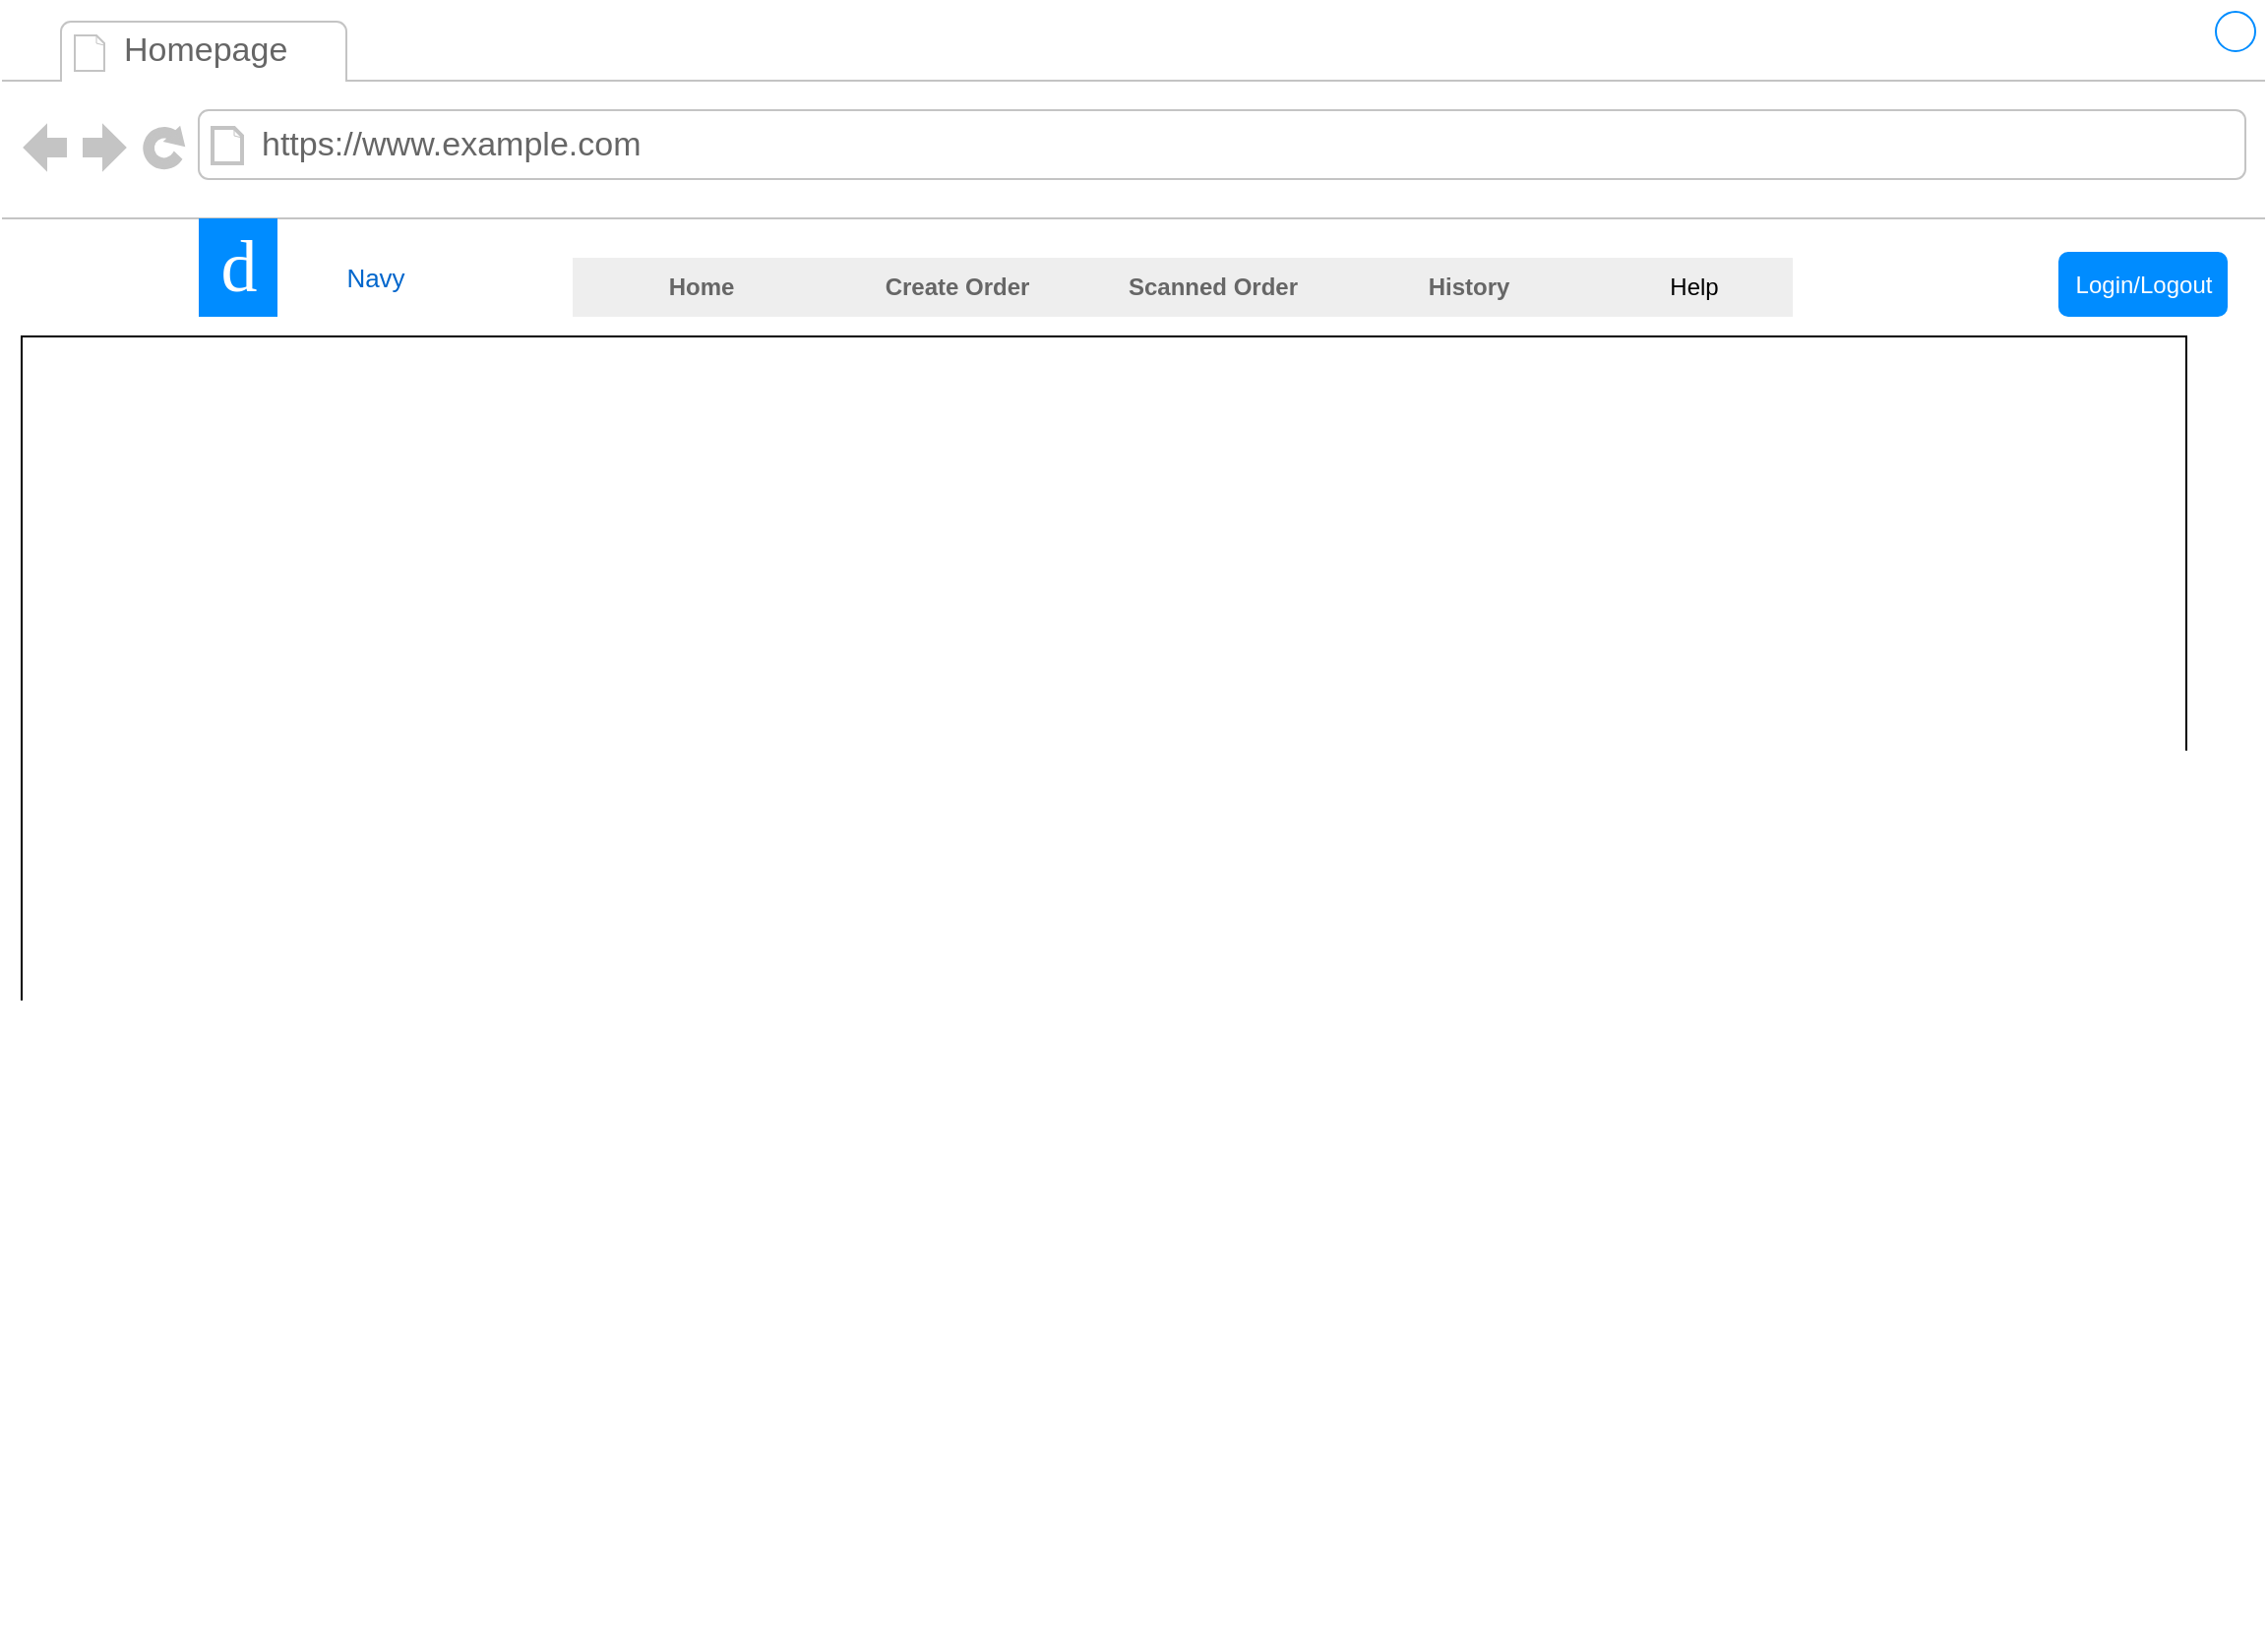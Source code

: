 <mxfile version="14.7.6" type="github" pages="8">
  <diagram id="piDafpqhtRUU5qUU-vj8" name="Homepage">
    <mxGraphModel dx="2066" dy="1154" grid="1" gridSize="10" guides="1" tooltips="1" connect="1" arrows="1" fold="1" page="1" pageScale="1" pageWidth="827" pageHeight="1169" math="0" shadow="0">
      <root>
        <mxCell id="0" />
        <mxCell id="1" parent="0" />
        <mxCell id="8962rQQDY3VNNf6We3Pp-1" value="" style="strokeWidth=1;shadow=0;dashed=0;align=center;html=1;shape=mxgraph.mockup.containers.browserWindow;rSize=0;strokeColor2=#008cff;strokeColor3=#c4c4c4;mainText=,;recursiveResize=0;strokeColor=#FFFFFF;fontColor=#FFFFFF;" parent="1" vertex="1">
          <mxGeometry x="10" y="20" width="1150" height="830" as="geometry" />
        </mxCell>
        <mxCell id="oxoBNMDl2qT9cO-yCX95-5" value="" style="rounded=0;whiteSpace=wrap;html=1;fillColor=none;" vertex="1" parent="8962rQQDY3VNNf6We3Pp-1">
          <mxGeometry x="10" y="170" width="1100" height="590" as="geometry" />
        </mxCell>
        <mxCell id="8962rQQDY3VNNf6We3Pp-2" value="Homepage" style="strokeWidth=1;shadow=0;dashed=0;align=center;html=1;shape=mxgraph.mockup.containers.anchor;fontSize=17;fontColor=#666666;align=left;" parent="8962rQQDY3VNNf6We3Pp-1" vertex="1">
          <mxGeometry x="60" y="12" width="110" height="26" as="geometry" />
        </mxCell>
        <mxCell id="8962rQQDY3VNNf6We3Pp-3" value="https://www.example.com" style="strokeWidth=1;shadow=0;dashed=0;align=center;html=1;shape=mxgraph.mockup.containers.anchor;rSize=0;fontSize=17;fontColor=#666666;align=left;" parent="8962rQQDY3VNNf6We3Pp-1" vertex="1">
          <mxGeometry x="130" y="60" width="250" height="26" as="geometry" />
        </mxCell>
        <mxCell id="8962rQQDY3VNNf6We3Pp-14" value="Login/Logout" style="rounded=1;align=center;strokeColor=none;html=1;fontColor=#ffffff;fontSize=12;fillColor=#008CFF;" parent="8962rQQDY3VNNf6We3Pp-1" vertex="1">
          <mxGeometry x="1045" y="127" width="86" height="33" as="geometry" />
        </mxCell>
        <mxCell id="8962rQQDY3VNNf6We3Pp-16" value="Navy" style="text;html=1;strokeColor=none;fillColor=none;align=center;verticalAlign=middle;whiteSpace=wrap;rounded=0;fontSize=13;fontColor=#0066CC;" parent="8962rQQDY3VNNf6We3Pp-1" vertex="1">
          <mxGeometry x="140" y="130" width="100" height="20" as="geometry" />
        </mxCell>
        <mxCell id="seymav8gBYocV3_De4xC-2" value="d" style="text;html=1;align=center;verticalAlign=middle;resizable=0;points=[];autosize=1;fontSize=37;fontFamily=Tahoma;fillColor=#008CFF;fontColor=#FFFFFF;" parent="8962rQQDY3VNNf6We3Pp-1" vertex="1">
          <mxGeometry x="100" y="110" width="40" height="50" as="geometry" />
        </mxCell>
        <mxCell id="oxoBNMDl2qT9cO-yCX95-4" value="" style="shape=image;html=1;verticalAlign=top;verticalLabelPosition=bottom;labelBackgroundColor=#ffffff;imageAspect=0;aspect=fixed;image=https://cdn1.iconfinder.com/data/icons/ios-11-glyphs/30/qr_code-128.png" vertex="1" parent="8962rQQDY3VNNf6We3Pp-1">
          <mxGeometry x="345" y="220" width="460" height="460" as="geometry" />
        </mxCell>
        <mxCell id="BdVH3W4NMXDDYTGHT0NP-5" value="Help" style="rounded=0;whiteSpace=wrap;html=1;fontColor=#000000;fillColor=#EEEEEE;strokeColor=none;" vertex="1" parent="8962rQQDY3VNNf6We3Pp-1">
          <mxGeometry x="810" y="130" width="100" height="30" as="geometry" />
        </mxCell>
        <mxCell id="NPCmjmJk5aaNpbDx5N5E-20" value="" style="strokeWidth=1;html=1;shadow=0;dashed=0;shape=mxgraph.android.rrect;rSize=0;fillColor=#eeeeee;strokeColor=none;" vertex="1" parent="1">
          <mxGeometry x="300" y="150" width="520" height="30" as="geometry" />
        </mxCell>
        <mxCell id="NPCmjmJk5aaNpbDx5N5E-21" value="Home" style="strokeWidth=1;html=1;shadow=0;dashed=0;shape=mxgraph.android.anchor;fontStyle=1;fontColor=#666666;" vertex="1" parent="NPCmjmJk5aaNpbDx5N5E-20">
          <mxGeometry width="130" height="30" as="geometry" />
        </mxCell>
        <mxCell id="NPCmjmJk5aaNpbDx5N5E-24" value="Scanned Order" style="strokeWidth=1;html=1;shadow=0;dashed=0;shape=mxgraph.android.anchor;fontStyle=1;fontColor=#666666;" vertex="1" parent="NPCmjmJk5aaNpbDx5N5E-20">
          <mxGeometry x="260" width="130" height="30" as="geometry" />
        </mxCell>
        <mxCell id="NPCmjmJk5aaNpbDx5N5E-25" value="History" style="strokeWidth=1;html=1;shadow=0;dashed=0;shape=mxgraph.android.anchor;fontStyle=1;fontColor=#666666;" vertex="1" parent="NPCmjmJk5aaNpbDx5N5E-20">
          <mxGeometry x="390" width="130" height="30" as="geometry" />
        </mxCell>
        <mxCell id="NPCmjmJk5aaNpbDx5N5E-28" value="Create Order" style="strokeWidth=1;html=1;shadow=0;dashed=0;shape=mxgraph.android.anchor;fontStyle=1;fontColor=#666666;" vertex="1" parent="NPCmjmJk5aaNpbDx5N5E-20">
          <mxGeometry x="130" width="130" height="30" as="geometry" />
        </mxCell>
      </root>
    </mxGraphModel>
  </diagram>
  <diagram id="sODP7Z01xXQHnHEM5poL" name="Order Form">
    <mxGraphModel dx="2066" dy="1154" grid="1" gridSize="10" guides="1" tooltips="1" connect="1" arrows="1" fold="1" page="1" pageScale="1" pageWidth="827" pageHeight="1169" math="0" shadow="0">
      <root>
        <mxCell id="1aRGjOs07XrOJyvaGJ07-0" />
        <mxCell id="1aRGjOs07XrOJyvaGJ07-1" parent="1aRGjOs07XrOJyvaGJ07-0" />
        <mxCell id="txpYyNO234JPbyZdmjGg-0" value="" style="strokeWidth=1;shadow=0;dashed=0;align=center;html=1;shape=mxgraph.mockup.containers.browserWindow;rSize=0;strokeColor2=#008cff;strokeColor3=#c4c4c4;mainText=,;recursiveResize=0;strokeColor=#FFFFFF;fontColor=#FFFFFF;" vertex="1" parent="1aRGjOs07XrOJyvaGJ07-1">
          <mxGeometry x="10" y="20" width="1150" height="1110" as="geometry" />
        </mxCell>
        <mxCell id="txpYyNO234JPbyZdmjGg-1" value="" style="rounded=0;whiteSpace=wrap;html=1;fillColor=none;" vertex="1" parent="txpYyNO234JPbyZdmjGg-0">
          <mxGeometry x="10" y="170" width="1100" height="900" as="geometry" />
        </mxCell>
        <mxCell id="txpYyNO234JPbyZdmjGg-2" value="Homepage" style="strokeWidth=1;shadow=0;dashed=0;align=center;html=1;shape=mxgraph.mockup.containers.anchor;fontSize=17;fontColor=#666666;align=left;" vertex="1" parent="txpYyNO234JPbyZdmjGg-0">
          <mxGeometry x="60" y="12" width="110" height="26" as="geometry" />
        </mxCell>
        <mxCell id="txpYyNO234JPbyZdmjGg-3" value="https://www.example.com" style="strokeWidth=1;shadow=0;dashed=0;align=center;html=1;shape=mxgraph.mockup.containers.anchor;rSize=0;fontSize=17;fontColor=#666666;align=left;" vertex="1" parent="txpYyNO234JPbyZdmjGg-0">
          <mxGeometry x="130" y="60" width="250" height="26" as="geometry" />
        </mxCell>
        <mxCell id="txpYyNO234JPbyZdmjGg-4" value="Login/Logout" style="rounded=1;align=center;strokeColor=none;html=1;fontColor=#ffffff;fontSize=12;fillColor=#008CFF;" vertex="1" parent="txpYyNO234JPbyZdmjGg-0">
          <mxGeometry x="1045" y="127" width="86" height="33" as="geometry" />
        </mxCell>
        <mxCell id="txpYyNO234JPbyZdmjGg-5" value="Navy" style="text;html=1;strokeColor=none;fillColor=none;align=center;verticalAlign=middle;whiteSpace=wrap;rounded=0;fontSize=13;fontColor=#0066CC;" vertex="1" parent="txpYyNO234JPbyZdmjGg-0">
          <mxGeometry x="140" y="130" width="100" height="20" as="geometry" />
        </mxCell>
        <mxCell id="txpYyNO234JPbyZdmjGg-6" value="d" style="text;html=1;align=center;verticalAlign=middle;resizable=0;points=[];autosize=1;fontSize=37;fontFamily=Tahoma;fillColor=#008CFF;fontColor=#FFFFFF;" vertex="1" parent="txpYyNO234JPbyZdmjGg-0">
          <mxGeometry x="100" y="110" width="40" height="50" as="geometry" />
        </mxCell>
        <mxCell id="txpYyNO234JPbyZdmjGg-8" value="Help" style="rounded=0;whiteSpace=wrap;html=1;fontColor=#000000;fillColor=#EEEEEE;strokeColor=none;" vertex="1" parent="txpYyNO234JPbyZdmjGg-0">
          <mxGeometry x="810" y="130" width="100" height="30" as="geometry" />
        </mxCell>
        <mxCell id="txpYyNO234JPbyZdmjGg-14" value="Destination" style="fillColor=none;strokeColor=none;align=left;fontSize=14;fontColor=#000000;" vertex="1" parent="txpYyNO234JPbyZdmjGg-0">
          <mxGeometry x="140" y="290" width="260" height="40" as="geometry" />
        </mxCell>
        <mxCell id="txpYyNO234JPbyZdmjGg-16" value="Order Recipient" style="fillColor=none;strokeColor=none;align=left;fontSize=14;fontColor=#000000;" vertex="1" parent="txpYyNO234JPbyZdmjGg-0">
          <mxGeometry width="260" height="40" relative="1" as="geometry">
            <mxPoint x="140" y="370" as="offset" />
          </mxGeometry>
        </mxCell>
        <mxCell id="txpYyNO234JPbyZdmjGg-17" value="Rank, Name (preset)" style="html=1;shadow=0;dashed=0;shape=mxgraph.bootstrap.rrect;rSize=5;fillColor=none;strokeColor=#999999;align=left;spacing=15;fontSize=14;fontColor=#6C767D;" vertex="1" parent="txpYyNO234JPbyZdmjGg-0">
          <mxGeometry width="800" height="30" relative="1" as="geometry">
            <mxPoint x="140" y="410" as="offset" />
          </mxGeometry>
        </mxCell>
        <mxCell id="txpYyNO234JPbyZdmjGg-28" value="Contents" style="fillColor=none;strokeColor=none;align=left;fontSize=14;fontColor=#000000;" vertex="1" parent="txpYyNO234JPbyZdmjGg-0">
          <mxGeometry width="260" height="40" relative="1" as="geometry">
            <mxPoint x="140" y="450" as="offset" />
          </mxGeometry>
        </mxCell>
        <mxCell id="txpYyNO234JPbyZdmjGg-29" value="- Contents&lt;br&gt;- Contents&lt;br&gt;- Contents" style="html=1;shadow=0;dashed=0;shape=mxgraph.bootstrap.rrect;rSize=5;fillColor=none;strokeColor=#999999;align=left;spacing=15;fontSize=14;fontColor=#6C767D;" vertex="1" parent="txpYyNO234JPbyZdmjGg-0">
          <mxGeometry width="800" height="90" relative="1" as="geometry">
            <mxPoint x="140" y="490" as="offset" />
          </mxGeometry>
        </mxCell>
        <mxCell id="txpYyNO234JPbyZdmjGg-30" value="Order Form" style="text;html=1;strokeColor=none;fillColor=none;align=center;verticalAlign=middle;whiteSpace=wrap;rounded=0;fontColor=#000000;fontSize=48;" vertex="1" parent="txpYyNO234JPbyZdmjGg-0">
          <mxGeometry x="390" y="200" width="370" height="60" as="geometry" />
        </mxCell>
        <mxCell id="txpYyNO234JPbyZdmjGg-33" value="Base Name Dropdown" style="rounded=1;fillColor=#F1F2F4;strokeColor=none;html=1;fontColor=#596780;align=left;fontSize=12;spacingLeft=10" vertex="1" parent="txpYyNO234JPbyZdmjGg-0">
          <mxGeometry x="140" y="330" width="800" height="33" as="geometry" />
        </mxCell>
        <mxCell id="txpYyNO234JPbyZdmjGg-34" value="" style="shape=triangle;direction=south;fillColor=#596780;strokeColor=none;html=1" vertex="1" parent="txpYyNO234JPbyZdmjGg-33">
          <mxGeometry x="1" y="0.5" width="12" height="6" relative="1" as="geometry">
            <mxPoint x="-20" y="-3" as="offset" />
          </mxGeometry>
        </mxCell>
        <mxCell id="I3p8gIXxCUTv1_TcTLxq-0" value="Notes" style="fillColor=none;strokeColor=none;align=left;fontSize=14;fontColor=#000000;" vertex="1" parent="txpYyNO234JPbyZdmjGg-0">
          <mxGeometry x="140" y="580" width="260" height="40" as="geometry" />
        </mxCell>
        <mxCell id="I3p8gIXxCUTv1_TcTLxq-1" value="Allergy info" style="html=1;shadow=0;dashed=0;shape=mxgraph.bootstrap.rrect;rSize=5;fillColor=none;strokeColor=#999999;align=left;spacing=15;fontSize=14;fontColor=#6C767D;" vertex="1" parent="txpYyNO234JPbyZdmjGg-0">
          <mxGeometry x="140" y="620" width="800" height="90" as="geometry" />
        </mxCell>
        <mxCell id="txpYyNO234JPbyZdmjGg-36" value="Cancel" style="rounded=1;html=1;shadow=0;dashed=0;whiteSpace=wrap;fontSize=10;fillColor=#E6E6E6;align=center;strokeColor=#B3B3B3;fontColor=#333333;" vertex="1" parent="txpYyNO234JPbyZdmjGg-0">
          <mxGeometry x="559" y="750" width="105.5" height="50" as="geometry" />
        </mxCell>
        <mxCell id="txpYyNO234JPbyZdmjGg-35" value="Submit" style="rounded=1;html=1;shadow=0;dashed=0;whiteSpace=wrap;fontSize=10;fillColor=#666666;align=center;strokeColor=#4D4D4D;fontColor=#ffffff;" vertex="1" parent="txpYyNO234JPbyZdmjGg-0">
          <mxGeometry x="360" y="750" width="105.5" height="50" as="geometry" />
        </mxCell>
        <mxCell id="txpYyNO234JPbyZdmjGg-9" value="" style="strokeWidth=1;html=1;shadow=0;dashed=0;shape=mxgraph.android.rrect;rSize=0;fillColor=#eeeeee;strokeColor=none;" vertex="1" parent="1aRGjOs07XrOJyvaGJ07-1">
          <mxGeometry x="300" y="150" width="520" height="30" as="geometry" />
        </mxCell>
        <mxCell id="txpYyNO234JPbyZdmjGg-10" value="Home" style="strokeWidth=1;html=1;shadow=0;dashed=0;shape=mxgraph.android.anchor;fontStyle=1;fontColor=#666666;" vertex="1" parent="txpYyNO234JPbyZdmjGg-9">
          <mxGeometry width="130" height="30" as="geometry" />
        </mxCell>
        <mxCell id="txpYyNO234JPbyZdmjGg-11" value="Scanned Order" style="strokeWidth=1;html=1;shadow=0;dashed=0;shape=mxgraph.android.anchor;fontStyle=1;fontColor=#666666;" vertex="1" parent="txpYyNO234JPbyZdmjGg-9">
          <mxGeometry x="260" width="130" height="30" as="geometry" />
        </mxCell>
        <mxCell id="txpYyNO234JPbyZdmjGg-12" value="History" style="strokeWidth=1;html=1;shadow=0;dashed=0;shape=mxgraph.android.anchor;fontStyle=1;fontColor=#666666;" vertex="1" parent="txpYyNO234JPbyZdmjGg-9">
          <mxGeometry x="390" width="130" height="30" as="geometry" />
        </mxCell>
        <mxCell id="txpYyNO234JPbyZdmjGg-13" value="Create Order" style="strokeWidth=1;html=1;shadow=0;dashed=0;shape=mxgraph.android.anchor;fontStyle=1;fontColor=#666666;" vertex="1" parent="txpYyNO234JPbyZdmjGg-9">
          <mxGeometry x="130" width="130" height="30" as="geometry" />
        </mxCell>
      </root>
    </mxGraphModel>
  </diagram>
  <diagram id="_dN9YR2VzLGC8Bl7S8WI" name="Scanner Order">
    <mxGraphModel dx="2066" dy="1154" grid="1" gridSize="10" guides="1" tooltips="1" connect="1" arrows="1" fold="1" page="1" pageScale="1" pageWidth="827" pageHeight="1169" math="0" shadow="0">
      <root>
        <mxCell id="YTBq4_NfbmvZNnt-2VEM-0" />
        <mxCell id="YTBq4_NfbmvZNnt-2VEM-1" parent="YTBq4_NfbmvZNnt-2VEM-0" />
        <mxCell id="xfCTFCL49uDWk8NZ4CjV-0" value="" style="strokeWidth=1;shadow=0;dashed=0;align=center;html=1;shape=mxgraph.mockup.containers.browserWindow;rSize=0;strokeColor2=#008cff;strokeColor3=#c4c4c4;mainText=,;recursiveResize=0;strokeColor=#FFFFFF;fontColor=#FFFFFF;" vertex="1" parent="YTBq4_NfbmvZNnt-2VEM-1">
          <mxGeometry x="10" y="20" width="1150" height="1670" as="geometry" />
        </mxCell>
        <mxCell id="xfCTFCL49uDWk8NZ4CjV-1" value="" style="rounded=0;whiteSpace=wrap;html=1;fillColor=none;" vertex="1" parent="xfCTFCL49uDWk8NZ4CjV-0">
          <mxGeometry x="10" y="170" width="1100" height="1460" as="geometry" />
        </mxCell>
        <mxCell id="xfCTFCL49uDWk8NZ4CjV-2" value="Homepage" style="strokeWidth=1;shadow=0;dashed=0;align=center;html=1;shape=mxgraph.mockup.containers.anchor;fontSize=17;fontColor=#666666;align=left;" vertex="1" parent="xfCTFCL49uDWk8NZ4CjV-0">
          <mxGeometry x="60" y="12" width="110" height="26" as="geometry" />
        </mxCell>
        <mxCell id="xfCTFCL49uDWk8NZ4CjV-3" value="https://www.example.com" style="strokeWidth=1;shadow=0;dashed=0;align=center;html=1;shape=mxgraph.mockup.containers.anchor;rSize=0;fontSize=17;fontColor=#666666;align=left;" vertex="1" parent="xfCTFCL49uDWk8NZ4CjV-0">
          <mxGeometry x="130" y="60" width="250" height="26" as="geometry" />
        </mxCell>
        <mxCell id="xfCTFCL49uDWk8NZ4CjV-4" value="Login/Logout" style="rounded=1;align=center;strokeColor=none;html=1;fontColor=#ffffff;fontSize=12;fillColor=#008CFF;" vertex="1" parent="xfCTFCL49uDWk8NZ4CjV-0">
          <mxGeometry x="1045" y="127" width="86" height="33" as="geometry" />
        </mxCell>
        <mxCell id="xfCTFCL49uDWk8NZ4CjV-5" value="Navy" style="text;html=1;strokeColor=none;fillColor=none;align=center;verticalAlign=middle;whiteSpace=wrap;rounded=0;fontSize=13;fontColor=#0066CC;" vertex="1" parent="xfCTFCL49uDWk8NZ4CjV-0">
          <mxGeometry x="140" y="130" width="100" height="20" as="geometry" />
        </mxCell>
        <mxCell id="xfCTFCL49uDWk8NZ4CjV-6" value="d" style="text;html=1;align=center;verticalAlign=middle;resizable=0;points=[];autosize=1;fontSize=37;fontFamily=Tahoma;fillColor=#008CFF;fontColor=#FFFFFF;" vertex="1" parent="xfCTFCL49uDWk8NZ4CjV-0">
          <mxGeometry x="100" y="110" width="40" height="50" as="geometry" />
        </mxCell>
        <mxCell id="xfCTFCL49uDWk8NZ4CjV-7" value="Help" style="rounded=0;whiteSpace=wrap;html=1;fontColor=#000000;fillColor=#EEEEEE;strokeColor=none;" vertex="1" parent="xfCTFCL49uDWk8NZ4CjV-0">
          <mxGeometry x="810" y="130" width="100" height="30" as="geometry" />
        </mxCell>
        <mxCell id="xfCTFCL49uDWk8NZ4CjV-13" value="Order: Order ID&amp;nbsp;" style="text;html=1;strokeColor=none;fillColor=none;align=center;verticalAlign=middle;whiteSpace=wrap;rounded=0;fontColor=#000000;fontSize=48;" vertex="1" parent="xfCTFCL49uDWk8NZ4CjV-0">
          <mxGeometry x="390" y="200" width="370" height="60" as="geometry" />
        </mxCell>
        <mxCell id="-uKsAhgZhSgZw6eRtEcV-9" value="" style="group" vertex="1" connectable="0" parent="xfCTFCL49uDWk8NZ4CjV-0">
          <mxGeometry x="140" y="310" width="800" height="70" as="geometry" />
        </mxCell>
        <mxCell id="-uKsAhgZhSgZw6eRtEcV-10" value="Status" style="html=1;shadow=0;dashed=0;shape=mxgraph.bootstrap.rrect;rSize=5;fillColor=none;strokeColor=#999999;align=left;spacing=15;fontSize=14;fontColor=#6C767D;" vertex="1" parent="-uKsAhgZhSgZw6eRtEcV-9">
          <mxGeometry y="40" width="800" height="30" as="geometry" />
        </mxCell>
        <mxCell id="-uKsAhgZhSgZw6eRtEcV-11" value="Order Status" style="fillColor=none;strokeColor=none;align=left;fontSize=14;fontColor=#000000;" vertex="1" parent="-uKsAhgZhSgZw6eRtEcV-9">
          <mxGeometry width="260" height="40" as="geometry" />
        </mxCell>
        <mxCell id="-uKsAhgZhSgZw6eRtEcV-12" value="" style="group" vertex="1" connectable="0" parent="xfCTFCL49uDWk8NZ4CjV-0">
          <mxGeometry x="140" y="390" width="800" height="70" as="geometry" />
        </mxCell>
        <mxCell id="-uKsAhgZhSgZw6eRtEcV-13" value="Destination" style="html=1;shadow=0;dashed=0;shape=mxgraph.bootstrap.rrect;rSize=5;fillColor=none;strokeColor=#999999;align=left;spacing=15;fontSize=14;fontColor=#6C767D;" vertex="1" parent="-uKsAhgZhSgZw6eRtEcV-12">
          <mxGeometry y="40" width="800" height="30" as="geometry" />
        </mxCell>
        <mxCell id="-uKsAhgZhSgZw6eRtEcV-14" value="Destination" style="fillColor=none;strokeColor=none;align=left;fontSize=14;fontColor=#000000;" vertex="1" parent="-uKsAhgZhSgZw6eRtEcV-12">
          <mxGeometry width="260" height="40" as="geometry" />
        </mxCell>
        <mxCell id="-uKsAhgZhSgZw6eRtEcV-23" value="" style="group" vertex="1" connectable="0" parent="xfCTFCL49uDWk8NZ4CjV-0">
          <mxGeometry x="140" y="540" width="260" height="60" as="geometry" />
        </mxCell>
        <mxCell id="xfCTFCL49uDWk8NZ4CjV-25" value="Order Recieved" style="fillColor=none;strokeColor=none;align=left;fontSize=14;fontColor=#000000;container=1;" vertex="1" parent="-uKsAhgZhSgZw6eRtEcV-23">
          <mxGeometry width="260" height="40" as="geometry" />
        </mxCell>
        <UserObject label="%date{ddd mmm dd yyyy HH:MM:ss}%" placeholders="1" id="xfCTFCL49uDWk8NZ4CjV-27">
          <mxCell style="text;html=1;strokeColor=none;fillColor=none;align=center;verticalAlign=middle;whiteSpace=wrap;overflow=hidden;fontSize=14;fontColor=#000000;" vertex="1" parent="-uKsAhgZhSgZw6eRtEcV-23">
            <mxGeometry y="30" width="170" height="30" as="geometry" />
          </mxCell>
        </UserObject>
        <mxCell id="-uKsAhgZhSgZw6eRtEcV-24" value="" style="group" vertex="1" connectable="0" parent="xfCTFCL49uDWk8NZ4CjV-0">
          <mxGeometry x="140" y="460" width="800" height="70" as="geometry" />
        </mxCell>
        <mxCell id="xfCTFCL49uDWk8NZ4CjV-9" value="Order Recipient" style="fillColor=none;strokeColor=none;align=left;fontSize=14;fontColor=#000000;" vertex="1" parent="-uKsAhgZhSgZw6eRtEcV-24">
          <mxGeometry width="260" height="40" relative="1" as="geometry">
            <mxPoint as="offset" />
          </mxGeometry>
        </mxCell>
        <mxCell id="xfCTFCL49uDWk8NZ4CjV-10" value="Rank, Name (preset)" style="html=1;shadow=0;dashed=0;shape=mxgraph.bootstrap.rrect;rSize=5;fillColor=none;strokeColor=#999999;align=left;spacing=15;fontSize=14;fontColor=#6C767D;" vertex="1" parent="-uKsAhgZhSgZw6eRtEcV-24">
          <mxGeometry width="800" height="30" relative="1" as="geometry">
            <mxPoint y="40" as="offset" />
          </mxGeometry>
        </mxCell>
        <mxCell id="-uKsAhgZhSgZw6eRtEcV-28" value="" style="group" vertex="1" connectable="0" parent="xfCTFCL49uDWk8NZ4CjV-0">
          <mxGeometry x="140" y="1110" width="800" height="130" as="geometry" />
        </mxCell>
        <mxCell id="-uKsAhgZhSgZw6eRtEcV-29" value="Prep Notes" style="fillColor=none;strokeColor=none;align=left;fontSize=14;fontColor=#000000;" vertex="1" parent="-uKsAhgZhSgZw6eRtEcV-28">
          <mxGeometry width="260" height="40" as="geometry" />
        </mxCell>
        <mxCell id="-uKsAhgZhSgZw6eRtEcV-30" value="Max time (controlled environment)" style="html=1;shadow=0;dashed=0;shape=mxgraph.bootstrap.rrect;rSize=5;fillColor=none;strokeColor=#999999;align=left;spacing=15;fontSize=14;fontColor=#6C767D;" vertex="1" parent="-uKsAhgZhSgZw6eRtEcV-28">
          <mxGeometry y="40" width="800" height="90" as="geometry" />
        </mxCell>
        <mxCell id="-uKsAhgZhSgZw6eRtEcV-25" value="" style="group" vertex="1" connectable="0" parent="xfCTFCL49uDWk8NZ4CjV-0">
          <mxGeometry x="140" y="1240" width="800" height="130" as="geometry" />
        </mxCell>
        <mxCell id="-uKsAhgZhSgZw6eRtEcV-26" value="Storage Notes" style="fillColor=none;strokeColor=none;align=left;fontSize=14;fontColor=#000000;" vertex="1" parent="-uKsAhgZhSgZw6eRtEcV-25">
          <mxGeometry width="260" height="40" as="geometry" />
        </mxCell>
        <mxCell id="-uKsAhgZhSgZw6eRtEcV-27" value="Max time (uncontrolled environment)" style="html=1;shadow=0;dashed=0;shape=mxgraph.bootstrap.rrect;rSize=5;fillColor=none;strokeColor=#999999;align=left;spacing=15;fontSize=14;fontColor=#6C767D;" vertex="1" parent="-uKsAhgZhSgZw6eRtEcV-25">
          <mxGeometry y="40" width="800" height="90" as="geometry" />
        </mxCell>
        <mxCell id="-uKsAhgZhSgZw6eRtEcV-19" value="" style="group" vertex="1" connectable="0" parent="xfCTFCL49uDWk8NZ4CjV-0">
          <mxGeometry x="140" y="1370" width="800" height="130" as="geometry" />
        </mxCell>
        <mxCell id="xfCTFCL49uDWk8NZ4CjV-16" value="Notes" style="fillColor=none;strokeColor=none;align=left;fontSize=14;fontColor=#000000;" vertex="1" parent="-uKsAhgZhSgZw6eRtEcV-19">
          <mxGeometry width="260" height="40" as="geometry" />
        </mxCell>
        <mxCell id="xfCTFCL49uDWk8NZ4CjV-17" value="Allergy info" style="html=1;shadow=0;dashed=0;shape=mxgraph.bootstrap.rrect;rSize=5;fillColor=none;strokeColor=#999999;align=left;spacing=15;fontSize=14;fontColor=#6C767D;" vertex="1" parent="-uKsAhgZhSgZw6eRtEcV-19">
          <mxGeometry y="40" width="800" height="90" as="geometry" />
        </mxCell>
        <mxCell id="-uKsAhgZhSgZw6eRtEcV-18" value="" style="group" vertex="1" connectable="0" parent="xfCTFCL49uDWk8NZ4CjV-0">
          <mxGeometry x="360" y="1540" width="304.5" height="50" as="geometry" />
        </mxCell>
        <mxCell id="xfCTFCL49uDWk8NZ4CjV-18" value="Cancel" style="rounded=1;html=1;shadow=0;dashed=0;whiteSpace=wrap;fontSize=10;fillColor=#E6E6E6;align=center;strokeColor=#B3B3B3;fontColor=#333333;" vertex="1" parent="-uKsAhgZhSgZw6eRtEcV-18">
          <mxGeometry x="199" width="105.5" height="50" as="geometry" />
        </mxCell>
        <mxCell id="xfCTFCL49uDWk8NZ4CjV-19" value="Submit" style="rounded=1;html=1;shadow=0;dashed=0;whiteSpace=wrap;fontSize=10;fillColor=#666666;align=center;strokeColor=#4D4D4D;fontColor=#ffffff;" vertex="1" parent="-uKsAhgZhSgZw6eRtEcV-18">
          <mxGeometry width="105.5" height="50" as="geometry" />
        </mxCell>
        <mxCell id="-uKsAhgZhSgZw6eRtEcV-8" value="" style="group" vertex="1" connectable="0" parent="xfCTFCL49uDWk8NZ4CjV-0">
          <mxGeometry x="140" y="805" width="800" height="70" as="geometry" />
        </mxCell>
        <mxCell id="-uKsAhgZhSgZw6eRtEcV-7" value="Rank, Name (preset)" style="html=1;shadow=0;dashed=0;shape=mxgraph.bootstrap.rrect;rSize=5;fillColor=none;strokeColor=#999999;align=left;spacing=15;fontSize=14;fontColor=#6C767D;" vertex="1" parent="-uKsAhgZhSgZw6eRtEcV-8">
          <mxGeometry y="40" width="800" height="30" as="geometry" />
        </mxCell>
        <mxCell id="-uKsAhgZhSgZw6eRtEcV-6" value="Order Packer" style="fillColor=none;strokeColor=none;align=left;fontSize=14;fontColor=#000000;" vertex="1" parent="-uKsAhgZhSgZw6eRtEcV-8">
          <mxGeometry width="260" height="40" as="geometry" />
        </mxCell>
        <mxCell id="-uKsAhgZhSgZw6eRtEcV-20" value="" style="group" vertex="1" connectable="0" parent="xfCTFCL49uDWk8NZ4CjV-0">
          <mxGeometry x="140" y="885" width="800" height="130" as="geometry" />
        </mxCell>
        <mxCell id="xfCTFCL49uDWk8NZ4CjV-11" value="Contents" style="fillColor=none;strokeColor=none;align=left;fontSize=14;fontColor=#000000;" vertex="1" parent="-uKsAhgZhSgZw6eRtEcV-20">
          <mxGeometry width="260" height="40" relative="1" as="geometry">
            <mxPoint as="offset" />
          </mxGeometry>
        </mxCell>
        <mxCell id="xfCTFCL49uDWk8NZ4CjV-12" value="- Contents&lt;br&gt;- Contents&lt;br&gt;- Contents" style="html=1;shadow=0;dashed=0;shape=mxgraph.bootstrap.rrect;rSize=5;fillColor=none;strokeColor=#999999;align=left;spacing=15;fontSize=14;fontColor=#6C767D;" vertex="1" parent="-uKsAhgZhSgZw6eRtEcV-20">
          <mxGeometry width="800" height="90" relative="1" as="geometry">
            <mxPoint y="40" as="offset" />
          </mxGeometry>
        </mxCell>
        <mxCell id="-uKsAhgZhSgZw6eRtEcV-21" value="" style="group" vertex="1" connectable="0" parent="xfCTFCL49uDWk8NZ4CjV-0">
          <mxGeometry x="140" y="725" width="800" height="70" as="geometry" />
        </mxCell>
        <mxCell id="-uKsAhgZhSgZw6eRtEcV-4" value="Order Driver" style="fillColor=none;strokeColor=none;align=left;fontSize=14;fontColor=#000000;" vertex="1" parent="-uKsAhgZhSgZw6eRtEcV-21">
          <mxGeometry width="260" height="40" as="geometry" />
        </mxCell>
        <mxCell id="-uKsAhgZhSgZw6eRtEcV-5" value="Rank, Name (preset)" style="html=1;shadow=0;dashed=0;shape=mxgraph.bootstrap.rrect;rSize=5;fillColor=none;strokeColor=#999999;align=left;spacing=15;fontSize=14;fontColor=#6C767D;" vertex="1" parent="-uKsAhgZhSgZw6eRtEcV-21">
          <mxGeometry y="40" width="800" height="30" as="geometry" />
        </mxCell>
        <mxCell id="-uKsAhgZhSgZw6eRtEcV-31" value="" style="group" vertex="1" connectable="0" parent="xfCTFCL49uDWk8NZ4CjV-0">
          <mxGeometry x="140" y="1035" width="800" height="70" as="geometry" />
        </mxCell>
        <mxCell id="-uKsAhgZhSgZw6eRtEcV-32" value="Qty + unit of measurement" style="html=1;shadow=0;dashed=0;shape=mxgraph.bootstrap.rrect;rSize=5;fillColor=none;strokeColor=#999999;align=left;spacing=15;fontSize=14;fontColor=#6C767D;" vertex="1" parent="-uKsAhgZhSgZw6eRtEcV-31">
          <mxGeometry y="40" width="800" height="30" as="geometry" />
        </mxCell>
        <mxCell id="-uKsAhgZhSgZw6eRtEcV-33" value="Package Qty" style="fillColor=none;strokeColor=none;align=left;fontSize=14;fontColor=#000000;" vertex="1" parent="-uKsAhgZhSgZw6eRtEcV-31">
          <mxGeometry width="260" height="40" as="geometry" />
        </mxCell>
        <mxCell id="-uKsAhgZhSgZw6eRtEcV-36" value="" style="group" vertex="1" connectable="0" parent="xfCTFCL49uDWk8NZ4CjV-0">
          <mxGeometry x="140" y="665" width="260" height="60" as="geometry" />
        </mxCell>
        <UserObject label="%date{ddd mmm dd yyyy HH:MM:ss}%" placeholders="1" id="-uKsAhgZhSgZw6eRtEcV-1">
          <mxCell style="text;html=1;strokeColor=none;fillColor=none;align=center;verticalAlign=middle;whiteSpace=wrap;overflow=hidden;fontSize=14;fontColor=#000000;" vertex="1" parent="-uKsAhgZhSgZw6eRtEcV-36">
            <mxGeometry y="30" width="170" height="30" as="geometry" />
          </mxCell>
        </UserObject>
        <mxCell id="-uKsAhgZhSgZw6eRtEcV-22" value="" style="group" vertex="1" connectable="0" parent="-uKsAhgZhSgZw6eRtEcV-36">
          <mxGeometry width="260" height="60" as="geometry" />
        </mxCell>
        <mxCell id="-uKsAhgZhSgZw6eRtEcV-0" value="Order Shipped" style="fillColor=none;strokeColor=none;align=left;fontSize=14;fontColor=#000000;" vertex="1" parent="-uKsAhgZhSgZw6eRtEcV-22">
          <mxGeometry width="260" height="40" as="geometry" />
        </mxCell>
        <mxCell id="-uKsAhgZhSgZw6eRtEcV-37" value="" style="group" vertex="1" connectable="0" parent="xfCTFCL49uDWk8NZ4CjV-0">
          <mxGeometry x="140" y="605" width="260" height="60" as="geometry" />
        </mxCell>
        <UserObject label="%date{ddd mmm dd yyyy HH:MM:ss}%" placeholders="1" id="-uKsAhgZhSgZw6eRtEcV-38">
          <mxCell style="text;html=1;strokeColor=none;fillColor=none;align=center;verticalAlign=middle;whiteSpace=wrap;overflow=hidden;fontSize=14;fontColor=#000000;" vertex="1" parent="-uKsAhgZhSgZw6eRtEcV-37">
            <mxGeometry y="30" width="170" height="30" as="geometry" />
          </mxCell>
        </UserObject>
        <mxCell id="-uKsAhgZhSgZw6eRtEcV-39" value="" style="group" vertex="1" connectable="0" parent="-uKsAhgZhSgZw6eRtEcV-37">
          <mxGeometry width="260" height="60" as="geometry" />
        </mxCell>
        <mxCell id="-uKsAhgZhSgZw6eRtEcV-40" value="Order Packed" style="fillColor=none;strokeColor=none;align=left;fontSize=14;fontColor=#000000;" vertex="1" parent="-uKsAhgZhSgZw6eRtEcV-39">
          <mxGeometry width="260" height="40" as="geometry" />
        </mxCell>
        <mxCell id="xfCTFCL49uDWk8NZ4CjV-20" value="" style="strokeWidth=1;html=1;shadow=0;dashed=0;shape=mxgraph.android.rrect;rSize=0;fillColor=#eeeeee;strokeColor=none;" vertex="1" parent="YTBq4_NfbmvZNnt-2VEM-1">
          <mxGeometry x="300" y="150" width="520" height="30" as="geometry" />
        </mxCell>
        <mxCell id="xfCTFCL49uDWk8NZ4CjV-21" value="Home" style="strokeWidth=1;html=1;shadow=0;dashed=0;shape=mxgraph.android.anchor;fontStyle=1;fontColor=#666666;" vertex="1" parent="xfCTFCL49uDWk8NZ4CjV-20">
          <mxGeometry width="130" height="30" as="geometry" />
        </mxCell>
        <mxCell id="xfCTFCL49uDWk8NZ4CjV-22" value="Scanned Order" style="strokeWidth=1;html=1;shadow=0;dashed=0;shape=mxgraph.android.anchor;fontStyle=1;fontColor=#666666;" vertex="1" parent="xfCTFCL49uDWk8NZ4CjV-20">
          <mxGeometry x="260" width="130" height="30" as="geometry" />
        </mxCell>
        <mxCell id="xfCTFCL49uDWk8NZ4CjV-23" value="History" style="strokeWidth=1;html=1;shadow=0;dashed=0;shape=mxgraph.android.anchor;fontStyle=1;fontColor=#666666;" vertex="1" parent="xfCTFCL49uDWk8NZ4CjV-20">
          <mxGeometry x="390" width="130" height="30" as="geometry" />
        </mxCell>
        <mxCell id="xfCTFCL49uDWk8NZ4CjV-24" value="Create Order" style="strokeWidth=1;html=1;shadow=0;dashed=0;shape=mxgraph.android.anchor;fontStyle=1;fontColor=#666666;" vertex="1" parent="xfCTFCL49uDWk8NZ4CjV-20">
          <mxGeometry x="130" width="130" height="30" as="geometry" />
        </mxCell>
      </root>
    </mxGraphModel>
  </diagram>
  <diagram name="Scanner Order (Packer)" id="9IWof59xUYBK63_OnBMe">
    <mxGraphModel dx="2066" dy="1154" grid="0" gridSize="10" guides="1" tooltips="1" connect="1" arrows="1" fold="1" page="1" pageScale="1" pageWidth="827" pageHeight="1169" math="0" shadow="0">
      <root>
        <mxCell id="nFE2u0NSViiFSQ8G-rcV-0" />
        <mxCell id="nFE2u0NSViiFSQ8G-rcV-1" parent="nFE2u0NSViiFSQ8G-rcV-0" />
        <mxCell id="nFE2u0NSViiFSQ8G-rcV-2" value="" style="strokeWidth=1;shadow=0;dashed=0;align=center;html=1;shape=mxgraph.mockup.containers.browserWindow;rSize=0;strokeColor2=#008cff;strokeColor3=#c4c4c4;mainText=,;recursiveResize=0;strokeColor=#FFFFFF;fontColor=#FFFFFF;" vertex="1" parent="nFE2u0NSViiFSQ8G-rcV-1">
          <mxGeometry x="10" y="20" width="1150" height="1670" as="geometry" />
        </mxCell>
        <mxCell id="nFE2u0NSViiFSQ8G-rcV-3" value="" style="rounded=0;whiteSpace=wrap;html=1;fillColor=none;" vertex="1" parent="nFE2u0NSViiFSQ8G-rcV-2">
          <mxGeometry x="10" y="170" width="1100" height="1460" as="geometry" />
        </mxCell>
        <mxCell id="nFE2u0NSViiFSQ8G-rcV-4" value="Homepage" style="strokeWidth=1;shadow=0;dashed=0;align=center;html=1;shape=mxgraph.mockup.containers.anchor;fontSize=17;fontColor=#666666;align=left;" vertex="1" parent="nFE2u0NSViiFSQ8G-rcV-2">
          <mxGeometry x="60" y="12" width="110" height="26" as="geometry" />
        </mxCell>
        <mxCell id="nFE2u0NSViiFSQ8G-rcV-5" value="https://www.example.com" style="strokeWidth=1;shadow=0;dashed=0;align=center;html=1;shape=mxgraph.mockup.containers.anchor;rSize=0;fontSize=17;fontColor=#666666;align=left;" vertex="1" parent="nFE2u0NSViiFSQ8G-rcV-2">
          <mxGeometry x="130" y="60" width="250" height="26" as="geometry" />
        </mxCell>
        <mxCell id="nFE2u0NSViiFSQ8G-rcV-6" value="Login/Logout" style="rounded=1;align=center;strokeColor=none;html=1;fontColor=#ffffff;fontSize=12;fillColor=#008CFF;" vertex="1" parent="nFE2u0NSViiFSQ8G-rcV-2">
          <mxGeometry x="1045" y="127" width="86" height="33" as="geometry" />
        </mxCell>
        <mxCell id="nFE2u0NSViiFSQ8G-rcV-7" value="Navy" style="text;html=1;strokeColor=none;fillColor=none;align=center;verticalAlign=middle;whiteSpace=wrap;rounded=0;fontSize=13;fontColor=#0066CC;" vertex="1" parent="nFE2u0NSViiFSQ8G-rcV-2">
          <mxGeometry x="140" y="130" width="100" height="20" as="geometry" />
        </mxCell>
        <mxCell id="nFE2u0NSViiFSQ8G-rcV-8" value="d" style="text;html=1;align=center;verticalAlign=middle;resizable=0;points=[];autosize=1;fontSize=37;fontFamily=Tahoma;fillColor=#008CFF;fontColor=#FFFFFF;" vertex="1" parent="nFE2u0NSViiFSQ8G-rcV-2">
          <mxGeometry x="100" y="110" width="40" height="50" as="geometry" />
        </mxCell>
        <mxCell id="nFE2u0NSViiFSQ8G-rcV-9" value="Help" style="rounded=0;whiteSpace=wrap;html=1;fontColor=#000000;fillColor=#EEEEEE;strokeColor=none;" vertex="1" parent="nFE2u0NSViiFSQ8G-rcV-2">
          <mxGeometry x="810" y="130" width="100" height="30" as="geometry" />
        </mxCell>
        <mxCell id="nFE2u0NSViiFSQ8G-rcV-10" value="Order: Order ID&amp;nbsp;" style="text;html=1;strokeColor=none;fillColor=none;align=center;verticalAlign=middle;whiteSpace=wrap;rounded=0;fontColor=#000000;fontSize=48;" vertex="1" parent="nFE2u0NSViiFSQ8G-rcV-2">
          <mxGeometry x="390" y="200" width="370" height="60" as="geometry" />
        </mxCell>
        <mxCell id="nFE2u0NSViiFSQ8G-rcV-11" value="" style="group" vertex="1" connectable="0" parent="nFE2u0NSViiFSQ8G-rcV-2">
          <mxGeometry x="140" y="310" width="800" height="70" as="geometry" />
        </mxCell>
        <mxCell id="nFE2u0NSViiFSQ8G-rcV-12" value="Status" style="html=1;shadow=0;dashed=0;shape=mxgraph.bootstrap.rrect;rSize=5;fillColor=none;strokeColor=#999999;align=left;spacing=15;fontSize=14;fontColor=#6C767D;" vertex="1" parent="nFE2u0NSViiFSQ8G-rcV-11">
          <mxGeometry y="40" width="800" height="30" as="geometry" />
        </mxCell>
        <mxCell id="nFE2u0NSViiFSQ8G-rcV-13" value="Order Status" style="fillColor=none;strokeColor=none;align=left;fontSize=14;fontColor=#000000;" vertex="1" parent="nFE2u0NSViiFSQ8G-rcV-11">
          <mxGeometry width="260" height="40" as="geometry" />
        </mxCell>
        <mxCell id="nFE2u0NSViiFSQ8G-rcV-14" value="" style="group" vertex="1" connectable="0" parent="nFE2u0NSViiFSQ8G-rcV-2">
          <mxGeometry x="140" y="390" width="800" height="70" as="geometry" />
        </mxCell>
        <mxCell id="nFE2u0NSViiFSQ8G-rcV-15" value="Destination" style="html=1;shadow=0;dashed=0;shape=mxgraph.bootstrap.rrect;rSize=5;fillColor=none;strokeColor=#999999;align=left;spacing=15;fontSize=14;fontColor=#6C767D;" vertex="1" parent="nFE2u0NSViiFSQ8G-rcV-14">
          <mxGeometry y="40" width="800" height="30" as="geometry" />
        </mxCell>
        <mxCell id="nFE2u0NSViiFSQ8G-rcV-16" value="Destination" style="fillColor=none;strokeColor=none;align=left;fontSize=14;fontColor=#000000;" vertex="1" parent="nFE2u0NSViiFSQ8G-rcV-14">
          <mxGeometry width="260" height="40" as="geometry" />
        </mxCell>
        <mxCell id="nFE2u0NSViiFSQ8G-rcV-17" value="" style="group" vertex="1" connectable="0" parent="nFE2u0NSViiFSQ8G-rcV-2">
          <mxGeometry x="140" y="540" width="260" height="60" as="geometry" />
        </mxCell>
        <mxCell id="nFE2u0NSViiFSQ8G-rcV-18" value="Order Recieved" style="fillColor=none;strokeColor=none;align=left;fontSize=14;fontColor=#000000;container=1;" vertex="1" parent="nFE2u0NSViiFSQ8G-rcV-17">
          <mxGeometry width="260" height="40" as="geometry" />
        </mxCell>
        <UserObject label="%date{ddd mmm dd yyyy HH:MM:ss}%" placeholders="1" id="nFE2u0NSViiFSQ8G-rcV-19">
          <mxCell style="text;html=1;strokeColor=none;fillColor=none;align=center;verticalAlign=middle;whiteSpace=wrap;overflow=hidden;fontSize=14;fontColor=#000000;" vertex="1" parent="nFE2u0NSViiFSQ8G-rcV-17">
            <mxGeometry y="30" width="170" height="30" as="geometry" />
          </mxCell>
        </UserObject>
        <mxCell id="nFE2u0NSViiFSQ8G-rcV-20" value="" style="group" vertex="1" connectable="0" parent="nFE2u0NSViiFSQ8G-rcV-2">
          <mxGeometry x="140" y="460" width="800" height="70" as="geometry" />
        </mxCell>
        <mxCell id="nFE2u0NSViiFSQ8G-rcV-21" value="Order Recipient" style="fillColor=none;strokeColor=none;align=left;fontSize=14;fontColor=#000000;" vertex="1" parent="nFE2u0NSViiFSQ8G-rcV-20">
          <mxGeometry width="260" height="40" relative="1" as="geometry">
            <mxPoint as="offset" />
          </mxGeometry>
        </mxCell>
        <mxCell id="nFE2u0NSViiFSQ8G-rcV-22" value="Rank, Name (preset)" style="html=1;shadow=0;dashed=0;shape=mxgraph.bootstrap.rrect;rSize=5;fillColor=none;strokeColor=#999999;align=left;spacing=15;fontSize=14;fontColor=#6C767D;" vertex="1" parent="nFE2u0NSViiFSQ8G-rcV-20">
          <mxGeometry width="800" height="30" relative="1" as="geometry">
            <mxPoint y="40" as="offset" />
          </mxGeometry>
        </mxCell>
        <mxCell id="nFE2u0NSViiFSQ8G-rcV-23" value="" style="group" vertex="1" connectable="0" parent="nFE2u0NSViiFSQ8G-rcV-2">
          <mxGeometry x="140" y="1110" width="800" height="130" as="geometry" />
        </mxCell>
        <mxCell id="nFE2u0NSViiFSQ8G-rcV-24" value="Prep Notes" style="fillColor=none;strokeColor=none;align=left;fontSize=14;fontColor=#000000;" vertex="1" parent="nFE2u0NSViiFSQ8G-rcV-23">
          <mxGeometry width="260" height="40" as="geometry" />
        </mxCell>
        <mxCell id="nFE2u0NSViiFSQ8G-rcV-25" value="Max time (controlled environment)" style="html=1;shadow=0;dashed=0;shape=mxgraph.bootstrap.rrect;rSize=5;fillColor=none;strokeColor=#999999;align=left;spacing=15;fontSize=14;fontColor=#6C767D;" vertex="1" parent="nFE2u0NSViiFSQ8G-rcV-23">
          <mxGeometry y="40" width="800" height="90" as="geometry" />
        </mxCell>
        <mxCell id="nFE2u0NSViiFSQ8G-rcV-26" value="" style="group" vertex="1" connectable="0" parent="nFE2u0NSViiFSQ8G-rcV-2">
          <mxGeometry x="140" y="1240" width="800" height="130" as="geometry" />
        </mxCell>
        <mxCell id="nFE2u0NSViiFSQ8G-rcV-27" value="Storage Notes" style="fillColor=none;strokeColor=none;align=left;fontSize=14;fontColor=#000000;" vertex="1" parent="nFE2u0NSViiFSQ8G-rcV-26">
          <mxGeometry width="260" height="40" as="geometry" />
        </mxCell>
        <mxCell id="nFE2u0NSViiFSQ8G-rcV-28" value="Max time (uncontrolled environment)" style="html=1;shadow=0;dashed=0;shape=mxgraph.bootstrap.rrect;rSize=5;fillColor=none;strokeColor=#999999;align=left;spacing=15;fontSize=14;fontColor=#6C767D;" vertex="1" parent="nFE2u0NSViiFSQ8G-rcV-26">
          <mxGeometry y="40" width="800" height="90" as="geometry" />
        </mxCell>
        <mxCell id="nFE2u0NSViiFSQ8G-rcV-29" value="" style="group" vertex="1" connectable="0" parent="nFE2u0NSViiFSQ8G-rcV-2">
          <mxGeometry x="140" y="1370" width="800" height="130" as="geometry" />
        </mxCell>
        <mxCell id="nFE2u0NSViiFSQ8G-rcV-30" value="Notes" style="fillColor=none;strokeColor=none;align=left;fontSize=14;fontColor=#000000;" vertex="1" parent="nFE2u0NSViiFSQ8G-rcV-29">
          <mxGeometry width="260" height="40" as="geometry" />
        </mxCell>
        <mxCell id="nFE2u0NSViiFSQ8G-rcV-31" value="Previous notes, can add more&amp;nbsp;" style="html=1;shadow=0;dashed=0;shape=mxgraph.bootstrap.rrect;rSize=5;fillColor=none;strokeColor=#999999;align=left;spacing=15;fontSize=14;fontColor=#6C767D;" vertex="1" parent="nFE2u0NSViiFSQ8G-rcV-29">
          <mxGeometry y="40" width="800" height="90" as="geometry" />
        </mxCell>
        <mxCell id="nFE2u0NSViiFSQ8G-rcV-32" value="" style="group" vertex="1" connectable="0" parent="nFE2u0NSViiFSQ8G-rcV-2">
          <mxGeometry x="360" y="1540" width="304.5" height="50" as="geometry" />
        </mxCell>
        <mxCell id="nFE2u0NSViiFSQ8G-rcV-33" value="Cancel" style="rounded=1;html=1;shadow=0;dashed=0;whiteSpace=wrap;fontSize=10;fillColor=#E6E6E6;align=center;strokeColor=#B3B3B3;fontColor=#333333;" vertex="1" parent="nFE2u0NSViiFSQ8G-rcV-32">
          <mxGeometry x="199" width="105.5" height="50" as="geometry" />
        </mxCell>
        <mxCell id="nFE2u0NSViiFSQ8G-rcV-34" value="Submit" style="rounded=1;html=1;shadow=0;dashed=0;whiteSpace=wrap;fontSize=10;fillColor=#666666;align=center;strokeColor=#4D4D4D;fontColor=#ffffff;" vertex="1" parent="nFE2u0NSViiFSQ8G-rcV-32">
          <mxGeometry width="105.5" height="50" as="geometry" />
        </mxCell>
        <mxCell id="nFE2u0NSViiFSQ8G-rcV-35" value="" style="group;container=1;" vertex="1" connectable="0" parent="nFE2u0NSViiFSQ8G-rcV-2">
          <mxGeometry x="140" y="805" width="800" height="70" as="geometry" />
        </mxCell>
        <mxCell id="nFE2u0NSViiFSQ8G-rcV-37" value="Order Packer" style="fillColor=none;strokeColor=none;align=left;fontSize=14;fontColor=#000000;" vertex="1" parent="nFE2u0NSViiFSQ8G-rcV-35">
          <mxGeometry width="260" height="40" as="geometry" />
        </mxCell>
        <mxCell id="nFE2u0NSViiFSQ8G-rcV-38" value="" style="group" vertex="1" connectable="0" parent="nFE2u0NSViiFSQ8G-rcV-2">
          <mxGeometry x="140" y="885" width="800" height="130" as="geometry" />
        </mxCell>
        <mxCell id="nFE2u0NSViiFSQ8G-rcV-39" value="Contents" style="fillColor=none;strokeColor=none;align=left;fontSize=14;fontColor=#000000;" vertex="1" parent="nFE2u0NSViiFSQ8G-rcV-38">
          <mxGeometry width="260" height="40" relative="1" as="geometry">
            <mxPoint as="offset" />
          </mxGeometry>
        </mxCell>
        <mxCell id="nFE2u0NSViiFSQ8G-rcV-40" value="readonly" style="html=1;shadow=0;dashed=0;shape=mxgraph.bootstrap.rrect;rSize=5;fillColor=none;strokeColor=#999999;align=left;spacing=15;fontSize=14;fontColor=#6C767D;" vertex="1" parent="nFE2u0NSViiFSQ8G-rcV-38">
          <mxGeometry width="800" height="90" relative="1" as="geometry">
            <mxPoint y="40" as="offset" />
          </mxGeometry>
        </mxCell>
        <mxCell id="nFE2u0NSViiFSQ8G-rcV-41" value="" style="group" vertex="1" connectable="0" parent="nFE2u0NSViiFSQ8G-rcV-2">
          <mxGeometry x="140" y="725" width="800" height="70" as="geometry" />
        </mxCell>
        <mxCell id="nFE2u0NSViiFSQ8G-rcV-42" value="Order Driver" style="fillColor=none;strokeColor=none;align=left;fontSize=14;fontColor=#000000;" vertex="1" parent="nFE2u0NSViiFSQ8G-rcV-41">
          <mxGeometry width="260" height="40" as="geometry" />
        </mxCell>
        <mxCell id="nFE2u0NSViiFSQ8G-rcV-44" value="" style="group" vertex="1" connectable="0" parent="nFE2u0NSViiFSQ8G-rcV-2">
          <mxGeometry x="140" y="1035" width="800" height="70" as="geometry" />
        </mxCell>
        <mxCell id="nFE2u0NSViiFSQ8G-rcV-45" value="Qty + unit of measurement" style="html=1;shadow=0;dashed=0;shape=mxgraph.bootstrap.rrect;rSize=5;fillColor=none;strokeColor=#999999;align=left;spacing=15;fontSize=14;fontColor=#6C767D;" vertex="1" parent="nFE2u0NSViiFSQ8G-rcV-44">
          <mxGeometry y="40" width="800" height="30" as="geometry" />
        </mxCell>
        <mxCell id="nFE2u0NSViiFSQ8G-rcV-46" value="Package Qty" style="fillColor=none;strokeColor=none;align=left;fontSize=14;fontColor=#000000;" vertex="1" parent="nFE2u0NSViiFSQ8G-rcV-44">
          <mxGeometry width="260" height="40" as="geometry" />
        </mxCell>
        <mxCell id="nFE2u0NSViiFSQ8G-rcV-47" value="" style="group" vertex="1" connectable="0" parent="nFE2u0NSViiFSQ8G-rcV-2">
          <mxGeometry x="140" y="665" width="260" height="60" as="geometry" />
        </mxCell>
        <UserObject label="------------" placeholders="1" id="nFE2u0NSViiFSQ8G-rcV-48">
          <mxCell style="text;html=1;strokeColor=none;fillColor=none;align=center;verticalAlign=middle;whiteSpace=wrap;overflow=hidden;fontSize=14;fontColor=#000000;" vertex="1" parent="nFE2u0NSViiFSQ8G-rcV-47">
            <mxGeometry y="30" width="170" height="30" as="geometry" />
          </mxCell>
        </UserObject>
        <mxCell id="nFE2u0NSViiFSQ8G-rcV-49" value="" style="group" vertex="1" connectable="0" parent="nFE2u0NSViiFSQ8G-rcV-47">
          <mxGeometry width="260" height="60" as="geometry" />
        </mxCell>
        <mxCell id="nFE2u0NSViiFSQ8G-rcV-50" value="Order Shipped" style="fillColor=none;strokeColor=none;align=left;fontSize=14;fontColor=#000000;" vertex="1" parent="nFE2u0NSViiFSQ8G-rcV-49">
          <mxGeometry width="260" height="40" as="geometry" />
        </mxCell>
        <mxCell id="nFE2u0NSViiFSQ8G-rcV-51" value="" style="group" vertex="1" connectable="0" parent="nFE2u0NSViiFSQ8G-rcV-2">
          <mxGeometry x="140" y="605" width="260" height="60" as="geometry" />
        </mxCell>
        <UserObject label="%date{ddd mmm dd yyyy HH:MM:ss}%" placeholders="1" id="nFE2u0NSViiFSQ8G-rcV-52">
          <mxCell style="text;html=1;strokeColor=none;fillColor=none;align=center;verticalAlign=middle;whiteSpace=wrap;overflow=hidden;fontSize=14;fontColor=#000000;" vertex="1" parent="nFE2u0NSViiFSQ8G-rcV-51">
            <mxGeometry y="30" width="170" height="30" as="geometry" />
          </mxCell>
        </UserObject>
        <mxCell id="nFE2u0NSViiFSQ8G-rcV-53" value="" style="group" vertex="1" connectable="0" parent="nFE2u0NSViiFSQ8G-rcV-51">
          <mxGeometry width="260" height="60" as="geometry" />
        </mxCell>
        <mxCell id="nFE2u0NSViiFSQ8G-rcV-54" value="Order Packed" style="fillColor=none;strokeColor=none;align=left;fontSize=14;fontColor=#000000;" vertex="1" parent="nFE2u0NSViiFSQ8G-rcV-53">
          <mxGeometry width="260" height="40" as="geometry" />
        </mxCell>
        <UserObject label="------------" placeholders="1" id="EtJPoMz6UNiQSBKq7dQH-0">
          <mxCell style="text;html=1;strokeColor=none;fillColor=none;align=center;verticalAlign=middle;whiteSpace=wrap;overflow=hidden;fontSize=14;fontColor=#000000;" vertex="1" parent="nFE2u0NSViiFSQ8G-rcV-2">
            <mxGeometry x="140" y="760" width="170" height="30" as="geometry" />
          </mxCell>
        </UserObject>
        <UserObject label="------------ (preset readonly)" placeholders="1" id="EtJPoMz6UNiQSBKq7dQH-1">
          <mxCell style="text;html=1;strokeColor=none;fillColor=none;align=center;verticalAlign=middle;whiteSpace=wrap;overflow=hidden;fontSize=14;fontColor=#000000;" vertex="1" parent="nFE2u0NSViiFSQ8G-rcV-2">
            <mxGeometry x="140" y="840" width="170" height="30" as="geometry" />
          </mxCell>
        </UserObject>
        <mxCell id="nFE2u0NSViiFSQ8G-rcV-55" value="" style="strokeWidth=1;html=1;shadow=0;dashed=0;shape=mxgraph.android.rrect;rSize=0;fillColor=#eeeeee;strokeColor=none;" vertex="1" parent="nFE2u0NSViiFSQ8G-rcV-1">
          <mxGeometry x="300" y="150" width="520" height="30" as="geometry" />
        </mxCell>
        <mxCell id="nFE2u0NSViiFSQ8G-rcV-56" value="Home" style="strokeWidth=1;html=1;shadow=0;dashed=0;shape=mxgraph.android.anchor;fontStyle=1;fontColor=#666666;" vertex="1" parent="nFE2u0NSViiFSQ8G-rcV-55">
          <mxGeometry width="130" height="30" as="geometry" />
        </mxCell>
        <mxCell id="nFE2u0NSViiFSQ8G-rcV-57" value="Scanned Order" style="strokeWidth=1;html=1;shadow=0;dashed=0;shape=mxgraph.android.anchor;fontStyle=1;fontColor=#666666;" vertex="1" parent="nFE2u0NSViiFSQ8G-rcV-55">
          <mxGeometry x="260" width="130" height="30" as="geometry" />
        </mxCell>
        <mxCell id="nFE2u0NSViiFSQ8G-rcV-58" value="History" style="strokeWidth=1;html=1;shadow=0;dashed=0;shape=mxgraph.android.anchor;fontStyle=1;fontColor=#666666;" vertex="1" parent="nFE2u0NSViiFSQ8G-rcV-55">
          <mxGeometry x="390" width="130" height="30" as="geometry" />
        </mxCell>
        <mxCell id="nFE2u0NSViiFSQ8G-rcV-59" value="Create Order" style="strokeWidth=1;html=1;shadow=0;dashed=0;shape=mxgraph.android.anchor;fontStyle=1;fontColor=#666666;" vertex="1" parent="nFE2u0NSViiFSQ8G-rcV-55">
          <mxGeometry x="130" width="130" height="30" as="geometry" />
        </mxCell>
      </root>
    </mxGraphModel>
  </diagram>
  <diagram name="Scanner Order (Driver)" id="jtbhj6ZMFvH4bKuMEcz6">
    <mxGraphModel dx="2066" dy="1154" grid="1" gridSize="10" guides="1" tooltips="1" connect="1" arrows="1" fold="1" page="1" pageScale="1" pageWidth="827" pageHeight="1169" math="0" shadow="0">
      <root>
        <mxCell id="yBL9Hkd8vAuqt2w1xsQ0-0" />
        <mxCell id="yBL9Hkd8vAuqt2w1xsQ0-1" parent="yBL9Hkd8vAuqt2w1xsQ0-0" />
        <mxCell id="yBL9Hkd8vAuqt2w1xsQ0-2" value="" style="strokeWidth=1;shadow=0;dashed=0;align=center;html=1;shape=mxgraph.mockup.containers.browserWindow;rSize=0;strokeColor2=#008cff;strokeColor3=#c4c4c4;mainText=,;recursiveResize=0;strokeColor=#FFFFFF;fontColor=#FFFFFF;" vertex="1" parent="yBL9Hkd8vAuqt2w1xsQ0-1">
          <mxGeometry x="10" y="20" width="1150" height="1670" as="geometry" />
        </mxCell>
        <mxCell id="yBL9Hkd8vAuqt2w1xsQ0-3" value="" style="rounded=0;whiteSpace=wrap;html=1;fillColor=none;" vertex="1" parent="yBL9Hkd8vAuqt2w1xsQ0-2">
          <mxGeometry x="10" y="170" width="1100" height="1460" as="geometry" />
        </mxCell>
        <mxCell id="yBL9Hkd8vAuqt2w1xsQ0-4" value="Homepage" style="strokeWidth=1;shadow=0;dashed=0;align=center;html=1;shape=mxgraph.mockup.containers.anchor;fontSize=17;fontColor=#666666;align=left;" vertex="1" parent="yBL9Hkd8vAuqt2w1xsQ0-2">
          <mxGeometry x="60" y="12" width="110" height="26" as="geometry" />
        </mxCell>
        <mxCell id="yBL9Hkd8vAuqt2w1xsQ0-5" value="https://www.example.com" style="strokeWidth=1;shadow=0;dashed=0;align=center;html=1;shape=mxgraph.mockup.containers.anchor;rSize=0;fontSize=17;fontColor=#666666;align=left;" vertex="1" parent="yBL9Hkd8vAuqt2w1xsQ0-2">
          <mxGeometry x="130" y="60" width="250" height="26" as="geometry" />
        </mxCell>
        <mxCell id="yBL9Hkd8vAuqt2w1xsQ0-6" value="Login/Logout" style="rounded=1;align=center;strokeColor=none;html=1;fontColor=#ffffff;fontSize=12;fillColor=#008CFF;" vertex="1" parent="yBL9Hkd8vAuqt2w1xsQ0-2">
          <mxGeometry x="1045" y="127" width="86" height="33" as="geometry" />
        </mxCell>
        <mxCell id="yBL9Hkd8vAuqt2w1xsQ0-7" value="Navy" style="text;html=1;strokeColor=none;fillColor=none;align=center;verticalAlign=middle;whiteSpace=wrap;rounded=0;fontSize=13;fontColor=#0066CC;" vertex="1" parent="yBL9Hkd8vAuqt2w1xsQ0-2">
          <mxGeometry x="140" y="130" width="100" height="20" as="geometry" />
        </mxCell>
        <mxCell id="yBL9Hkd8vAuqt2w1xsQ0-8" value="d" style="text;html=1;align=center;verticalAlign=middle;resizable=0;points=[];autosize=1;fontSize=37;fontFamily=Tahoma;fillColor=#008CFF;fontColor=#FFFFFF;" vertex="1" parent="yBL9Hkd8vAuqt2w1xsQ0-2">
          <mxGeometry x="100" y="110" width="40" height="50" as="geometry" />
        </mxCell>
        <mxCell id="yBL9Hkd8vAuqt2w1xsQ0-9" value="Help" style="rounded=0;whiteSpace=wrap;html=1;fontColor=#000000;fillColor=#EEEEEE;strokeColor=none;" vertex="1" parent="yBL9Hkd8vAuqt2w1xsQ0-2">
          <mxGeometry x="810" y="130" width="100" height="30" as="geometry" />
        </mxCell>
        <mxCell id="yBL9Hkd8vAuqt2w1xsQ0-10" value="Order: Order ID&amp;nbsp;" style="text;html=1;strokeColor=none;fillColor=none;align=center;verticalAlign=middle;whiteSpace=wrap;rounded=0;fontColor=#000000;fontSize=48;" vertex="1" parent="yBL9Hkd8vAuqt2w1xsQ0-2">
          <mxGeometry x="390" y="200" width="370" height="60" as="geometry" />
        </mxCell>
        <mxCell id="yBL9Hkd8vAuqt2w1xsQ0-11" value="" style="group" vertex="1" connectable="0" parent="yBL9Hkd8vAuqt2w1xsQ0-2">
          <mxGeometry x="140" y="310" width="800" height="70" as="geometry" />
        </mxCell>
        <mxCell id="yBL9Hkd8vAuqt2w1xsQ0-12" value="Status" style="html=1;shadow=0;dashed=0;shape=mxgraph.bootstrap.rrect;rSize=5;fillColor=none;strokeColor=#999999;align=left;spacing=15;fontSize=14;fontColor=#6C767D;" vertex="1" parent="yBL9Hkd8vAuqt2w1xsQ0-11">
          <mxGeometry y="40" width="800" height="30" as="geometry" />
        </mxCell>
        <mxCell id="yBL9Hkd8vAuqt2w1xsQ0-13" value="Order Status" style="fillColor=none;strokeColor=none;align=left;fontSize=14;fontColor=#000000;" vertex="1" parent="yBL9Hkd8vAuqt2w1xsQ0-11">
          <mxGeometry width="260" height="40" as="geometry" />
        </mxCell>
        <mxCell id="yBL9Hkd8vAuqt2w1xsQ0-14" value="" style="group" vertex="1" connectable="0" parent="yBL9Hkd8vAuqt2w1xsQ0-2">
          <mxGeometry x="140" y="390" width="800" height="70" as="geometry" />
        </mxCell>
        <mxCell id="yBL9Hkd8vAuqt2w1xsQ0-15" value="Destination" style="html=1;shadow=0;dashed=0;shape=mxgraph.bootstrap.rrect;rSize=5;fillColor=none;strokeColor=#999999;align=left;spacing=15;fontSize=14;fontColor=#6C767D;" vertex="1" parent="yBL9Hkd8vAuqt2w1xsQ0-14">
          <mxGeometry y="40" width="800" height="30" as="geometry" />
        </mxCell>
        <mxCell id="yBL9Hkd8vAuqt2w1xsQ0-16" value="Destination" style="fillColor=none;strokeColor=none;align=left;fontSize=14;fontColor=#000000;" vertex="1" parent="yBL9Hkd8vAuqt2w1xsQ0-14">
          <mxGeometry width="260" height="40" as="geometry" />
        </mxCell>
        <mxCell id="yBL9Hkd8vAuqt2w1xsQ0-17" value="" style="group" vertex="1" connectable="0" parent="yBL9Hkd8vAuqt2w1xsQ0-2">
          <mxGeometry x="140" y="540" width="260" height="60" as="geometry" />
        </mxCell>
        <mxCell id="yBL9Hkd8vAuqt2w1xsQ0-18" value="Order Recieved" style="fillColor=none;strokeColor=none;align=left;fontSize=14;fontColor=#000000;container=1;" vertex="1" parent="yBL9Hkd8vAuqt2w1xsQ0-17">
          <mxGeometry width="260" height="40" as="geometry" />
        </mxCell>
        <UserObject label="%date{ddd mmm dd yyyy HH:MM:ss}%" placeholders="1" id="yBL9Hkd8vAuqt2w1xsQ0-19">
          <mxCell style="text;html=1;strokeColor=none;fillColor=none;align=center;verticalAlign=middle;whiteSpace=wrap;overflow=hidden;fontSize=14;fontColor=#000000;" vertex="1" parent="yBL9Hkd8vAuqt2w1xsQ0-17">
            <mxGeometry y="30" width="170" height="30" as="geometry" />
          </mxCell>
        </UserObject>
        <mxCell id="yBL9Hkd8vAuqt2w1xsQ0-20" value="" style="group" vertex="1" connectable="0" parent="yBL9Hkd8vAuqt2w1xsQ0-2">
          <mxGeometry x="140" y="460" width="800" height="70" as="geometry" />
        </mxCell>
        <mxCell id="yBL9Hkd8vAuqt2w1xsQ0-21" value="Order Recipient" style="fillColor=none;strokeColor=none;align=left;fontSize=14;fontColor=#000000;" vertex="1" parent="yBL9Hkd8vAuqt2w1xsQ0-20">
          <mxGeometry width="260" height="40" relative="1" as="geometry">
            <mxPoint as="offset" />
          </mxGeometry>
        </mxCell>
        <mxCell id="yBL9Hkd8vAuqt2w1xsQ0-22" value="Rank, Name (preset)" style="html=1;shadow=0;dashed=0;shape=mxgraph.bootstrap.rrect;rSize=5;fillColor=none;strokeColor=#999999;align=left;spacing=15;fontSize=14;fontColor=#6C767D;" vertex="1" parent="yBL9Hkd8vAuqt2w1xsQ0-20">
          <mxGeometry width="800" height="30" relative="1" as="geometry">
            <mxPoint y="40" as="offset" />
          </mxGeometry>
        </mxCell>
        <mxCell id="yBL9Hkd8vAuqt2w1xsQ0-23" value="" style="group" vertex="1" connectable="0" parent="yBL9Hkd8vAuqt2w1xsQ0-2">
          <mxGeometry x="140" y="1110" width="800" height="130" as="geometry" />
        </mxCell>
        <mxCell id="yBL9Hkd8vAuqt2w1xsQ0-24" value="Prep Notes" style="fillColor=none;strokeColor=none;align=left;fontSize=14;fontColor=#000000;" vertex="1" parent="yBL9Hkd8vAuqt2w1xsQ0-23">
          <mxGeometry width="260" height="40" as="geometry" />
        </mxCell>
        <mxCell id="yBL9Hkd8vAuqt2w1xsQ0-25" value="Max time (controlled environment)" style="html=1;shadow=0;dashed=0;shape=mxgraph.bootstrap.rrect;rSize=5;fillColor=none;strokeColor=#999999;align=left;spacing=15;fontSize=14;fontColor=#6C767D;" vertex="1" parent="yBL9Hkd8vAuqt2w1xsQ0-23">
          <mxGeometry y="40" width="800" height="90" as="geometry" />
        </mxCell>
        <mxCell id="yBL9Hkd8vAuqt2w1xsQ0-26" value="" style="group" vertex="1" connectable="0" parent="yBL9Hkd8vAuqt2w1xsQ0-2">
          <mxGeometry x="140" y="1240" width="800" height="130" as="geometry" />
        </mxCell>
        <mxCell id="yBL9Hkd8vAuqt2w1xsQ0-27" value="Storage Notes" style="fillColor=none;strokeColor=none;align=left;fontSize=14;fontColor=#000000;" vertex="1" parent="yBL9Hkd8vAuqt2w1xsQ0-26">
          <mxGeometry width="260" height="40" as="geometry" />
        </mxCell>
        <mxCell id="yBL9Hkd8vAuqt2w1xsQ0-28" value="Max time (uncontrolled environment)" style="html=1;shadow=0;dashed=0;shape=mxgraph.bootstrap.rrect;rSize=5;fillColor=none;strokeColor=#999999;align=left;spacing=15;fontSize=14;fontColor=#6C767D;" vertex="1" parent="yBL9Hkd8vAuqt2w1xsQ0-26">
          <mxGeometry y="40" width="800" height="90" as="geometry" />
        </mxCell>
        <mxCell id="yBL9Hkd8vAuqt2w1xsQ0-29" value="" style="group" vertex="1" connectable="0" parent="yBL9Hkd8vAuqt2w1xsQ0-2">
          <mxGeometry x="140" y="1370" width="800" height="130" as="geometry" />
        </mxCell>
        <mxCell id="yBL9Hkd8vAuqt2w1xsQ0-30" value="Notes" style="fillColor=none;strokeColor=none;align=left;fontSize=14;fontColor=#000000;" vertex="1" parent="yBL9Hkd8vAuqt2w1xsQ0-29">
          <mxGeometry width="260" height="40" as="geometry" />
        </mxCell>
        <mxCell id="yBL9Hkd8vAuqt2w1xsQ0-31" value="Allergy info" style="html=1;shadow=0;dashed=0;shape=mxgraph.bootstrap.rrect;rSize=5;fillColor=none;strokeColor=#999999;align=left;spacing=15;fontSize=14;fontColor=#6C767D;" vertex="1" parent="yBL9Hkd8vAuqt2w1xsQ0-29">
          <mxGeometry y="40" width="800" height="90" as="geometry" />
        </mxCell>
        <mxCell id="yBL9Hkd8vAuqt2w1xsQ0-32" value="" style="group" vertex="1" connectable="0" parent="yBL9Hkd8vAuqt2w1xsQ0-2">
          <mxGeometry x="360" y="1540" width="304.5" height="50" as="geometry" />
        </mxCell>
        <mxCell id="yBL9Hkd8vAuqt2w1xsQ0-33" value="Cancel" style="rounded=1;html=1;shadow=0;dashed=0;whiteSpace=wrap;fontSize=10;fillColor=#E6E6E6;align=center;strokeColor=#B3B3B3;fontColor=#333333;" vertex="1" parent="yBL9Hkd8vAuqt2w1xsQ0-32">
          <mxGeometry x="199" width="105.5" height="50" as="geometry" />
        </mxCell>
        <mxCell id="yBL9Hkd8vAuqt2w1xsQ0-34" value="Submit" style="rounded=1;html=1;shadow=0;dashed=0;whiteSpace=wrap;fontSize=10;fillColor=#666666;align=center;strokeColor=#4D4D4D;fontColor=#ffffff;" vertex="1" parent="yBL9Hkd8vAuqt2w1xsQ0-32">
          <mxGeometry width="105.5" height="50" as="geometry" />
        </mxCell>
        <mxCell id="yBL9Hkd8vAuqt2w1xsQ0-35" value="" style="group" vertex="1" connectable="0" parent="yBL9Hkd8vAuqt2w1xsQ0-2">
          <mxGeometry x="140" y="805" width="800" height="70" as="geometry" />
        </mxCell>
        <mxCell id="yBL9Hkd8vAuqt2w1xsQ0-36" value="Rank, Name (preset)" style="html=1;shadow=0;dashed=0;shape=mxgraph.bootstrap.rrect;rSize=5;fillColor=none;strokeColor=#999999;align=left;spacing=15;fontSize=14;fontColor=#6C767D;" vertex="1" parent="yBL9Hkd8vAuqt2w1xsQ0-35">
          <mxGeometry y="40" width="800" height="30" as="geometry" />
        </mxCell>
        <mxCell id="yBL9Hkd8vAuqt2w1xsQ0-37" value="Order Packer" style="fillColor=none;strokeColor=none;align=left;fontSize=14;fontColor=#000000;" vertex="1" parent="yBL9Hkd8vAuqt2w1xsQ0-35">
          <mxGeometry width="260" height="40" as="geometry" />
        </mxCell>
        <mxCell id="yBL9Hkd8vAuqt2w1xsQ0-38" value="" style="group" vertex="1" connectable="0" parent="yBL9Hkd8vAuqt2w1xsQ0-2">
          <mxGeometry x="140" y="885" width="800" height="130" as="geometry" />
        </mxCell>
        <mxCell id="yBL9Hkd8vAuqt2w1xsQ0-39" value="Contents" style="fillColor=none;strokeColor=none;align=left;fontSize=14;fontColor=#000000;" vertex="1" parent="yBL9Hkd8vAuqt2w1xsQ0-38">
          <mxGeometry width="260" height="40" relative="1" as="geometry">
            <mxPoint as="offset" />
          </mxGeometry>
        </mxCell>
        <mxCell id="yBL9Hkd8vAuqt2w1xsQ0-40" value="- Contents&lt;br&gt;- Contents&lt;br&gt;- Contents" style="html=1;shadow=0;dashed=0;shape=mxgraph.bootstrap.rrect;rSize=5;fillColor=none;strokeColor=#999999;align=left;spacing=15;fontSize=14;fontColor=#6C767D;" vertex="1" parent="yBL9Hkd8vAuqt2w1xsQ0-38">
          <mxGeometry width="800" height="90" relative="1" as="geometry">
            <mxPoint y="40" as="offset" />
          </mxGeometry>
        </mxCell>
        <mxCell id="yBL9Hkd8vAuqt2w1xsQ0-41" value="" style="group" vertex="1" connectable="0" parent="yBL9Hkd8vAuqt2w1xsQ0-2">
          <mxGeometry x="140" y="725" width="800" height="70" as="geometry" />
        </mxCell>
        <mxCell id="yBL9Hkd8vAuqt2w1xsQ0-42" value="Order Driver" style="fillColor=none;strokeColor=none;align=left;fontSize=14;fontColor=#000000;" vertex="1" parent="yBL9Hkd8vAuqt2w1xsQ0-41">
          <mxGeometry width="260" height="40" as="geometry" />
        </mxCell>
        <mxCell id="yBL9Hkd8vAuqt2w1xsQ0-43" value="Rank, Name (preset)" style="html=1;shadow=0;dashed=0;shape=mxgraph.bootstrap.rrect;rSize=5;fillColor=none;strokeColor=#999999;align=left;spacing=15;fontSize=14;fontColor=#6C767D;" vertex="1" parent="yBL9Hkd8vAuqt2w1xsQ0-41">
          <mxGeometry y="40" width="800" height="30" as="geometry" />
        </mxCell>
        <mxCell id="yBL9Hkd8vAuqt2w1xsQ0-44" value="" style="group" vertex="1" connectable="0" parent="yBL9Hkd8vAuqt2w1xsQ0-2">
          <mxGeometry x="140" y="1035" width="800" height="70" as="geometry" />
        </mxCell>
        <mxCell id="yBL9Hkd8vAuqt2w1xsQ0-45" value="Qty + unit of measurement" style="html=1;shadow=0;dashed=0;shape=mxgraph.bootstrap.rrect;rSize=5;fillColor=none;strokeColor=#999999;align=left;spacing=15;fontSize=14;fontColor=#6C767D;" vertex="1" parent="yBL9Hkd8vAuqt2w1xsQ0-44">
          <mxGeometry y="40" width="800" height="30" as="geometry" />
        </mxCell>
        <mxCell id="yBL9Hkd8vAuqt2w1xsQ0-46" value="Package Qty" style="fillColor=none;strokeColor=none;align=left;fontSize=14;fontColor=#000000;" vertex="1" parent="yBL9Hkd8vAuqt2w1xsQ0-44">
          <mxGeometry width="260" height="40" as="geometry" />
        </mxCell>
        <mxCell id="yBL9Hkd8vAuqt2w1xsQ0-47" value="" style="group" vertex="1" connectable="0" parent="yBL9Hkd8vAuqt2w1xsQ0-2">
          <mxGeometry x="140" y="665" width="260" height="60" as="geometry" />
        </mxCell>
        <UserObject label="%date{ddd mmm dd yyyy HH:MM:ss}%" placeholders="1" id="yBL9Hkd8vAuqt2w1xsQ0-48">
          <mxCell style="text;html=1;strokeColor=none;fillColor=none;align=center;verticalAlign=middle;whiteSpace=wrap;overflow=hidden;fontSize=14;fontColor=#000000;" vertex="1" parent="yBL9Hkd8vAuqt2w1xsQ0-47">
            <mxGeometry y="30" width="170" height="30" as="geometry" />
          </mxCell>
        </UserObject>
        <mxCell id="yBL9Hkd8vAuqt2w1xsQ0-49" value="" style="group" vertex="1" connectable="0" parent="yBL9Hkd8vAuqt2w1xsQ0-47">
          <mxGeometry width="260" height="60" as="geometry" />
        </mxCell>
        <mxCell id="yBL9Hkd8vAuqt2w1xsQ0-50" value="Order Shipped" style="fillColor=none;strokeColor=none;align=left;fontSize=14;fontColor=#000000;" vertex="1" parent="yBL9Hkd8vAuqt2w1xsQ0-49">
          <mxGeometry width="260" height="40" as="geometry" />
        </mxCell>
        <mxCell id="yBL9Hkd8vAuqt2w1xsQ0-51" value="" style="group" vertex="1" connectable="0" parent="yBL9Hkd8vAuqt2w1xsQ0-2">
          <mxGeometry x="140" y="605" width="260" height="60" as="geometry" />
        </mxCell>
        <UserObject label="%date{ddd mmm dd yyyy HH:MM:ss}%" placeholders="1" id="yBL9Hkd8vAuqt2w1xsQ0-52">
          <mxCell style="text;html=1;strokeColor=none;fillColor=none;align=center;verticalAlign=middle;whiteSpace=wrap;overflow=hidden;fontSize=14;fontColor=#000000;" vertex="1" parent="yBL9Hkd8vAuqt2w1xsQ0-51">
            <mxGeometry y="30" width="170" height="30" as="geometry" />
          </mxCell>
        </UserObject>
        <mxCell id="yBL9Hkd8vAuqt2w1xsQ0-53" value="" style="group" vertex="1" connectable="0" parent="yBL9Hkd8vAuqt2w1xsQ0-51">
          <mxGeometry width="260" height="60" as="geometry" />
        </mxCell>
        <mxCell id="yBL9Hkd8vAuqt2w1xsQ0-54" value="Order Packed" style="fillColor=none;strokeColor=none;align=left;fontSize=14;fontColor=#000000;" vertex="1" parent="yBL9Hkd8vAuqt2w1xsQ0-53">
          <mxGeometry width="260" height="40" as="geometry" />
        </mxCell>
        <mxCell id="yBL9Hkd8vAuqt2w1xsQ0-55" value="" style="strokeWidth=1;html=1;shadow=0;dashed=0;shape=mxgraph.android.rrect;rSize=0;fillColor=#eeeeee;strokeColor=none;" vertex="1" parent="yBL9Hkd8vAuqt2w1xsQ0-1">
          <mxGeometry x="300" y="150" width="520" height="30" as="geometry" />
        </mxCell>
        <mxCell id="yBL9Hkd8vAuqt2w1xsQ0-56" value="Home" style="strokeWidth=1;html=1;shadow=0;dashed=0;shape=mxgraph.android.anchor;fontStyle=1;fontColor=#666666;" vertex="1" parent="yBL9Hkd8vAuqt2w1xsQ0-55">
          <mxGeometry width="130" height="30" as="geometry" />
        </mxCell>
        <mxCell id="yBL9Hkd8vAuqt2w1xsQ0-57" value="Scanned Order" style="strokeWidth=1;html=1;shadow=0;dashed=0;shape=mxgraph.android.anchor;fontStyle=1;fontColor=#666666;" vertex="1" parent="yBL9Hkd8vAuqt2w1xsQ0-55">
          <mxGeometry x="260" width="130" height="30" as="geometry" />
        </mxCell>
        <mxCell id="yBL9Hkd8vAuqt2w1xsQ0-58" value="History" style="strokeWidth=1;html=1;shadow=0;dashed=0;shape=mxgraph.android.anchor;fontStyle=1;fontColor=#666666;" vertex="1" parent="yBL9Hkd8vAuqt2w1xsQ0-55">
          <mxGeometry x="390" width="130" height="30" as="geometry" />
        </mxCell>
        <mxCell id="yBL9Hkd8vAuqt2w1xsQ0-59" value="Create Order" style="strokeWidth=1;html=1;shadow=0;dashed=0;shape=mxgraph.android.anchor;fontStyle=1;fontColor=#666666;" vertex="1" parent="yBL9Hkd8vAuqt2w1xsQ0-55">
          <mxGeometry x="130" width="130" height="30" as="geometry" />
        </mxCell>
      </root>
    </mxGraphModel>
  </diagram>
  <diagram id="ScrbWGpFDLngSkuDm9n3" name="History">
    <mxGraphModel dx="2066" dy="1154" grid="1" gridSize="10" guides="1" tooltips="1" connect="1" arrows="1" fold="1" page="1" pageScale="1" pageWidth="827" pageHeight="1169" math="0" shadow="0">
      <root>
        <mxCell id="wfz-Boy8o7MD-WJyUTDq-0" />
        <mxCell id="wfz-Boy8o7MD-WJyUTDq-1" parent="wfz-Boy8o7MD-WJyUTDq-0" />
      </root>
    </mxGraphModel>
  </diagram>
  <diagram id="FIlHk0ztA-o0Np0L6tZ2" name="Help">
    <mxGraphModel dx="2066" dy="1154" grid="1" gridSize="10" guides="1" tooltips="1" connect="1" arrows="1" fold="1" page="1" pageScale="1" pageWidth="827" pageHeight="1169" math="0" shadow="0">
      <root>
        <mxCell id="C-z0hqbzpoXxbImOT-8w-0" />
        <mxCell id="C-z0hqbzpoXxbImOT-8w-1" parent="C-z0hqbzpoXxbImOT-8w-0" />
      </root>
    </mxGraphModel>
  </diagram>
  <diagram id="yfMzxfQNVY8Ec_oGyCfC" name="Profile">
    <mxGraphModel dx="2066" dy="1154" grid="1" gridSize="10" guides="1" tooltips="1" connect="1" arrows="1" fold="1" page="1" pageScale="1" pageWidth="827" pageHeight="1169" math="0" shadow="0">
      <root>
        <mxCell id="kaY_xF3ZtJ-0qPj2r2me-0" />
        <mxCell id="kaY_xF3ZtJ-0qPj2r2me-1" parent="kaY_xF3ZtJ-0qPj2r2me-0" />
      </root>
    </mxGraphModel>
  </diagram>
</mxfile>
